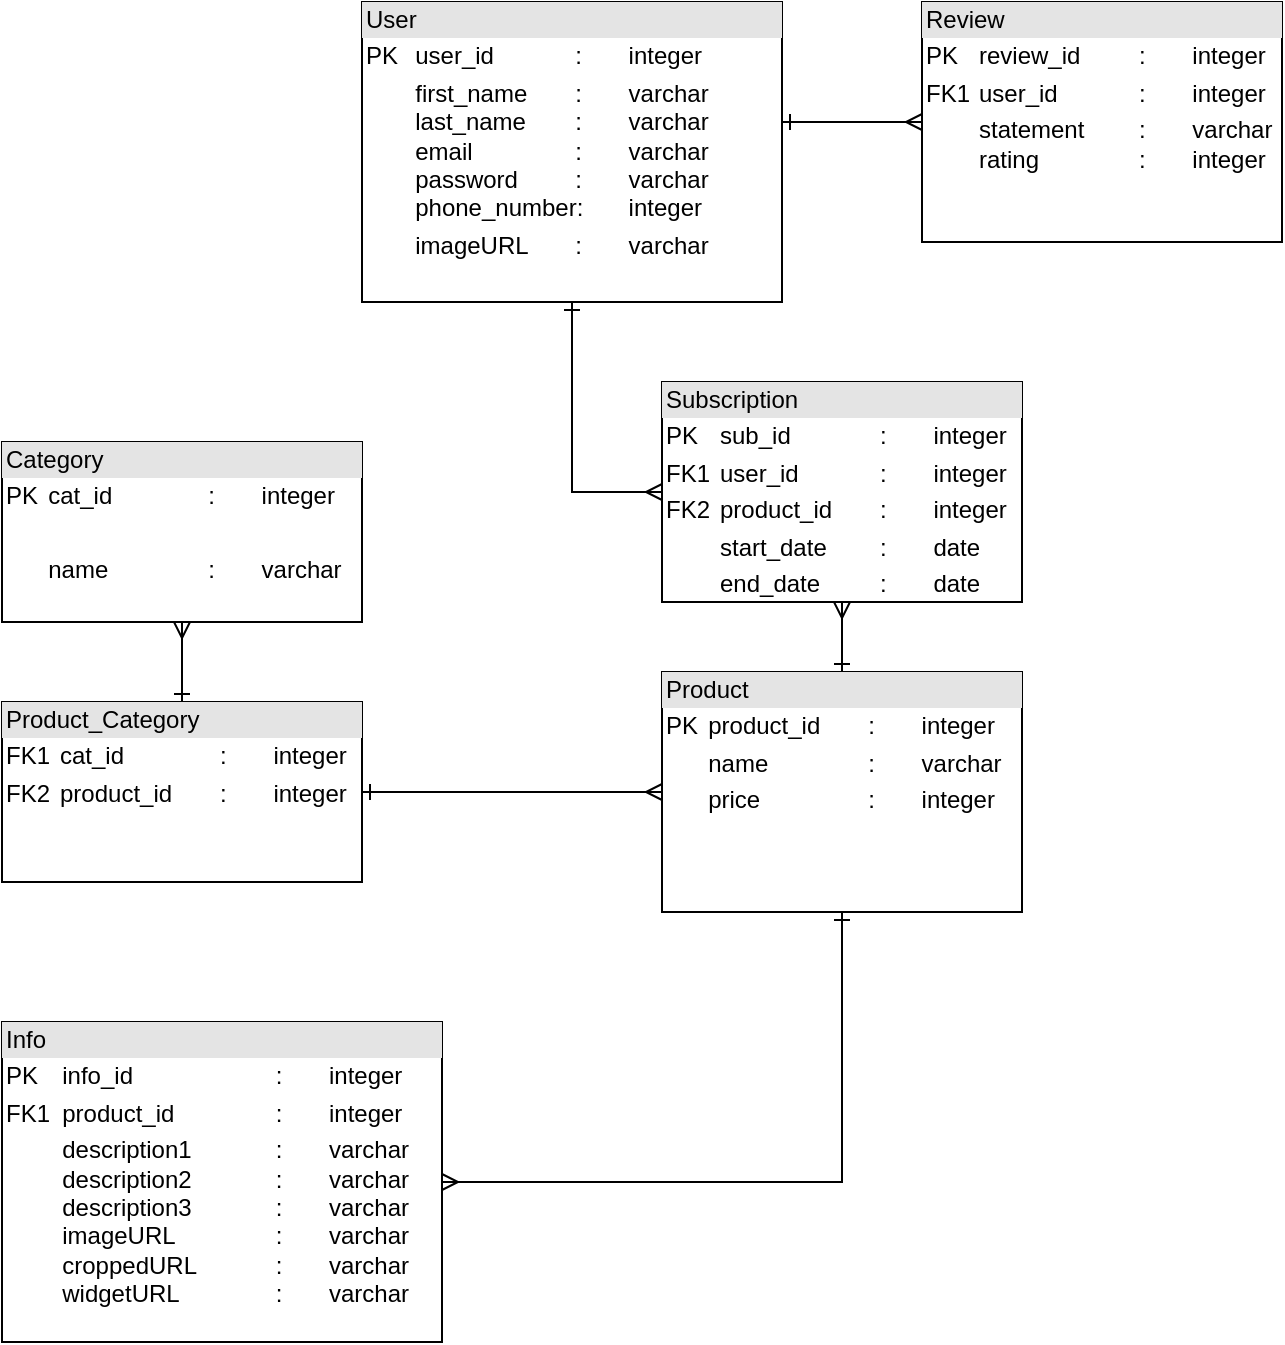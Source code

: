 <mxfile version="20.8.22" type="device"><diagram id="nXvnaSd7XdbigNVleAKu" name="Page-1"><mxGraphModel dx="1040" dy="555" grid="1" gridSize="10" guides="1" tooltips="1" connect="1" arrows="1" fold="1" page="1" pageScale="1" pageWidth="850" pageHeight="1100" math="0" shadow="0"><root><mxCell id="0"/><mxCell id="1" parent="0"/><mxCell id="zMmq3V4X-wNOmhi4dD8D-5" style="edgeStyle=orthogonalEdgeStyle;rounded=0;orthogonalLoop=1;jettySize=auto;html=1;startArrow=ERmany;startFill=0;endArrow=ERone;endFill=0;" edge="1" parent="1" source="qwPmrmvY4KqZGDMItFiA-1" target="B7URjLKWIg5Ba-VMzSJf-4"><mxGeometry relative="1" as="geometry"/></mxCell><mxCell id="qwPmrmvY4KqZGDMItFiA-1" value="&lt;div style=&quot;box-sizing:border-box;width:100%;background:#e4e4e4;padding:2px;&quot;&gt;Product&lt;/div&gt;&lt;table style=&quot;width:100%;font-size:1em;&quot; cellpadding=&quot;2&quot; cellspacing=&quot;0&quot;&gt;&lt;tbody&gt;&lt;tr&gt;&lt;td&gt;PK&lt;/td&gt;&lt;td&gt;product_id&lt;span style=&quot;white-space: pre;&quot;&gt;&#9;&lt;/span&gt;:&lt;span style=&quot;white-space: pre;&quot;&gt;&#9;&lt;/span&gt;integer&lt;/td&gt;&lt;/tr&gt;&lt;tr&gt;&lt;td&gt;&lt;br&gt;&lt;/td&gt;&lt;td&gt;name&lt;span style=&quot;white-space: pre;&quot;&gt;&#9;&lt;/span&gt;&lt;span style=&quot;white-space: pre;&quot;&gt;&#9;&lt;/span&gt;:&lt;span style=&quot;white-space: pre;&quot;&gt;&#9;&lt;/span&gt;varchar&lt;br&gt;&lt;/td&gt;&lt;/tr&gt;&lt;tr&gt;&lt;td&gt;&lt;/td&gt;&lt;td&gt;price&lt;span style=&quot;white-space: pre;&quot;&gt;&#9;&lt;/span&gt;&lt;span style=&quot;white-space: pre;&quot;&gt;&#9;&lt;/span&gt;:&lt;span style=&quot;white-space: pre;&quot;&gt;&#9;&lt;/span&gt;integer&lt;br&gt;&lt;br&gt;&lt;br&gt;&lt;/td&gt;&lt;/tr&gt;&lt;/tbody&gt;&lt;/table&gt;" style="verticalAlign=top;align=left;overflow=fill;html=1;" parent="1" vertex="1"><mxGeometry x="470" y="595" width="180" height="120" as="geometry"/></mxCell><mxCell id="zMmq3V4X-wNOmhi4dD8D-2" style="edgeStyle=orthogonalEdgeStyle;rounded=0;orthogonalLoop=1;jettySize=auto;html=1;startArrow=ERmany;startFill=0;endArrow=ERone;endFill=0;" edge="1" parent="1" source="qwPmrmvY4KqZGDMItFiA-3" target="qwPmrmvY4KqZGDMItFiA-1"><mxGeometry relative="1" as="geometry"/></mxCell><mxCell id="qwPmrmvY4KqZGDMItFiA-3" value="&lt;div style=&quot;box-sizing:border-box;width:100%;background:#e4e4e4;padding:2px;&quot;&gt;Info&lt;/div&gt;&lt;table style=&quot;width:100%;font-size:1em;&quot; cellpadding=&quot;2&quot; cellspacing=&quot;0&quot;&gt;&lt;tbody&gt;&lt;tr&gt;&lt;td&gt;PK&lt;br&gt;&lt;/td&gt;&lt;td&gt;info_id&lt;span style=&quot;white-space: pre;&quot;&gt;&#9;&lt;/span&gt;&lt;span style=&quot;white-space: pre;&quot;&gt;&#9;&lt;/span&gt;&lt;span style=&quot;white-space: pre;&quot;&gt;&#9;&lt;/span&gt;:&lt;span style=&quot;white-space: pre;&quot;&gt;&#9;&lt;/span&gt;integer&lt;br&gt;&lt;/td&gt;&lt;/tr&gt;&lt;tr&gt;&lt;td&gt;FK1&lt;/td&gt;&lt;td&gt;product_id&lt;span style=&quot;white-space: pre;&quot;&gt;&#9;&lt;/span&gt;&lt;span style=&quot;white-space: pre;&quot;&gt;&#9;&lt;/span&gt;:&lt;span style=&quot;white-space: pre;&quot;&gt;&#9;&lt;/span&gt;integer&lt;/td&gt;&lt;/tr&gt;&lt;tr&gt;&lt;td&gt;&lt;/td&gt;&lt;td&gt;description1&lt;span style=&quot;white-space: pre;&quot;&gt;&#9;&lt;/span&gt;&lt;span style=&quot;white-space: pre;&quot;&gt;&#9;&lt;/span&gt;:&lt;span style=&quot;white-space: pre;&quot;&gt;&#9;&lt;/span&gt;varchar&lt;br&gt;description2&lt;span style=&quot;white-space: pre;&quot;&gt;&#9;&lt;/span&gt;&lt;span style=&quot;white-space: pre;&quot;&gt;&#9;&lt;/span&gt;:&lt;span style=&quot;white-space: pre;&quot;&gt;&#9;&lt;/span&gt;varchar&lt;br&gt;description3&lt;span style=&quot;white-space: pre;&quot;&gt;&#9;&lt;/span&gt;&lt;span style=&quot;white-space: pre;&quot;&gt;&#9;&lt;/span&gt;:&lt;span style=&quot;white-space: pre;&quot;&gt;&#9;&lt;/span&gt;varchar&lt;br&gt;imageURL&lt;span style=&quot;white-space: pre;&quot;&gt;&#9;&lt;/span&gt;&lt;span style=&quot;white-space: pre;&quot;&gt;&#9;&lt;/span&gt;:&lt;span style=&quot;white-space: pre;&quot;&gt;&#9;&lt;/span&gt;varchar&lt;br&gt;croppedURL&lt;span style=&quot;white-space: pre;&quot;&gt;&#9;&lt;span style=&quot;white-space: pre;&quot;&gt;&#9;&lt;/span&gt;&lt;/span&gt;:&lt;span style=&quot;white-space: pre;&quot;&gt;&#9;&lt;/span&gt;varchar&lt;br&gt;widgetURL&lt;span style=&quot;white-space: pre;&quot;&gt;&#9;&lt;/span&gt;&lt;span style=&quot;white-space: pre;&quot;&gt;&#9;&lt;/span&gt;:&lt;span style=&quot;white-space: pre;&quot;&gt;&#9;&lt;/span&gt;varchar&lt;br&gt;&lt;/td&gt;&lt;/tr&gt;&lt;/tbody&gt;&lt;/table&gt;" style="verticalAlign=top;align=left;overflow=fill;html=1;container=0;" parent="1" vertex="1"><mxGeometry x="140" y="770" width="220" height="160" as="geometry"/></mxCell><mxCell id="zMmq3V4X-wNOmhi4dD8D-3" style="edgeStyle=orthogonalEdgeStyle;rounded=0;orthogonalLoop=1;jettySize=auto;html=1;startArrow=ERmany;startFill=0;endArrow=ERone;endFill=0;" edge="1" parent="1" source="qwPmrmvY4KqZGDMItFiA-4" target="B7URjLKWIg5Ba-VMzSJf-4"><mxGeometry relative="1" as="geometry"/></mxCell><mxCell id="qwPmrmvY4KqZGDMItFiA-4" value="&lt;div style=&quot;box-sizing:border-box;width:100%;background:#e4e4e4;padding:2px;&quot;&gt;Category&lt;/div&gt;&lt;table style=&quot;width:100%;font-size:1em;&quot; cellpadding=&quot;2&quot; cellspacing=&quot;0&quot;&gt;&lt;tbody&gt;&lt;tr&gt;&lt;td&gt;PK&lt;/td&gt;&lt;td&gt;cat_id&lt;span style=&quot;white-space: pre;&quot;&gt;&#9;&lt;/span&gt;&lt;span style=&quot;white-space: pre;&quot;&gt;&#9;&lt;/span&gt;:&lt;span style=&quot;white-space: pre;&quot;&gt;&#9;&lt;/span&gt;integer&lt;/td&gt;&lt;/tr&gt;&lt;tr&gt;&lt;td&gt;&lt;br&gt;&lt;/td&gt;&lt;td&gt;&lt;br&gt;&lt;/td&gt;&lt;/tr&gt;&lt;tr&gt;&lt;td&gt;&lt;br&gt;&lt;/td&gt;&lt;td&gt;name&lt;span style=&quot;white-space: pre;&quot;&gt;&#9;&lt;/span&gt;&lt;span style=&quot;white-space: pre;&quot;&gt;&#9;&lt;/span&gt;:&lt;span style=&quot;white-space: pre;&quot;&gt;&#9;&lt;/span&gt;varchar&lt;/td&gt;&lt;/tr&gt;&lt;/tbody&gt;&lt;/table&gt;" style="verticalAlign=top;align=left;overflow=fill;html=1;" parent="1" vertex="1"><mxGeometry x="140" y="480" width="180" height="90" as="geometry"/></mxCell><mxCell id="zMmq3V4X-wNOmhi4dD8D-9" style="edgeStyle=orthogonalEdgeStyle;rounded=0;orthogonalLoop=1;jettySize=auto;html=1;entryX=1;entryY=0.4;entryDx=0;entryDy=0;entryPerimeter=0;startArrow=ERmany;startFill=0;endArrow=ERone;endFill=0;" edge="1" parent="1" source="B7URjLKWIg5Ba-VMzSJf-3" target="B7URjLKWIg5Ba-VMzSJf-7"><mxGeometry relative="1" as="geometry"/></mxCell><mxCell id="B7URjLKWIg5Ba-VMzSJf-3" value="&lt;div style=&quot;box-sizing:border-box;width:100%;background:#e4e4e4;padding:2px;&quot;&gt;Review&lt;/div&gt;&lt;table style=&quot;width:100%;font-size:1em;&quot; cellpadding=&quot;2&quot; cellspacing=&quot;0&quot;&gt;&lt;tbody&gt;&lt;tr&gt;&lt;td&gt;PK&lt;/td&gt;&lt;td&gt;review_id&amp;nbsp;&lt;span style=&quot;white-space: pre;&quot;&gt;&#9;&lt;/span&gt;:&lt;span style=&quot;white-space: pre;&quot;&gt;&#9;&lt;/span&gt;integer&lt;/td&gt;&lt;/tr&gt;&lt;tr&gt;&lt;td&gt;FK1&lt;/td&gt;&lt;td&gt;user_id&lt;span style=&quot;white-space: pre;&quot;&gt;&#9;&lt;/span&gt;&lt;span style=&quot;white-space: pre;&quot;&gt;&#9;&lt;/span&gt;:&lt;span style=&quot;white-space: pre;&quot;&gt;&#9;&lt;/span&gt;integer&lt;br&gt;&lt;/td&gt;&lt;/tr&gt;&lt;tr&gt;&lt;td&gt;&lt;/td&gt;&lt;td&gt;statement&lt;span style=&quot;white-space: pre;&quot;&gt;&#9;&lt;/span&gt;:&lt;span style=&quot;white-space: pre;&quot;&gt;&#9;&lt;/span&gt;varchar&lt;br&gt;rating&lt;span style=&quot;white-space: pre;&quot;&gt;&#9;&lt;/span&gt;&lt;span style=&quot;white-space: pre;&quot;&gt;&#9;&lt;/span&gt;:&lt;span style=&quot;white-space: pre;&quot;&gt;&#9;&lt;/span&gt;integer&lt;br&gt;&lt;br&gt;&lt;br&gt;&lt;br&gt;&lt;/td&gt;&lt;/tr&gt;&lt;/tbody&gt;&lt;/table&gt;" style="verticalAlign=top;align=left;overflow=fill;html=1;" parent="1" vertex="1"><mxGeometry x="600" y="260" width="180" height="120" as="geometry"/></mxCell><mxCell id="B7URjLKWIg5Ba-VMzSJf-4" value="&lt;div style=&quot;box-sizing:border-box;width:100%;background:#e4e4e4;padding:2px;&quot;&gt;Product_Category&lt;/div&gt;&lt;table style=&quot;width:100%;font-size:1em;&quot; cellpadding=&quot;2&quot; cellspacing=&quot;0&quot;&gt;&lt;tbody&gt;&lt;tr&gt;&lt;td&gt;FK1&lt;/td&gt;&lt;td&gt;cat_id&lt;span style=&quot;white-space: pre;&quot;&gt;&#9;&lt;/span&gt;&lt;span style=&quot;white-space: pre;&quot;&gt;&#9;&lt;/span&gt;:&lt;span style=&quot;white-space: pre;&quot;&gt;&#9;&lt;/span&gt;integer&lt;/td&gt;&lt;/tr&gt;&lt;tr&gt;&lt;td&gt;FK2&lt;/td&gt;&lt;td&gt;product_id&lt;span style=&quot;white-space: pre;&quot;&gt;&#9;&lt;/span&gt;:&lt;span style=&quot;white-space: pre;&quot;&gt;&#9;&lt;/span&gt;integer&lt;/td&gt;&lt;/tr&gt;&lt;tr&gt;&lt;td&gt;&lt;br&gt;&lt;/td&gt;&lt;td&gt;&lt;br&gt;&lt;/td&gt;&lt;/tr&gt;&lt;/tbody&gt;&lt;/table&gt;" style="verticalAlign=top;align=left;overflow=fill;html=1;" parent="1" vertex="1"><mxGeometry x="140" y="610" width="180" height="90" as="geometry"/></mxCell><mxCell id="B7URjLKWIg5Ba-VMzSJf-7" value="&lt;div style=&quot;box-sizing:border-box;width:100%;background:#e4e4e4;padding:2px;&quot;&gt;User&lt;/div&gt;&lt;table style=&quot;width:100%;font-size:1em;&quot; cellpadding=&quot;2&quot; cellspacing=&quot;0&quot;&gt;&lt;tbody&gt;&lt;tr&gt;&lt;td&gt;PK&lt;/td&gt;&lt;td&gt;user_id&lt;span style=&quot;white-space: pre;&quot;&gt;&#9;&lt;/span&gt;&lt;span style=&quot;white-space: pre;&quot;&gt;&#9;&lt;/span&gt;:&lt;span style=&quot;white-space: pre;&quot;&gt;&#9;&lt;/span&gt;integer&lt;br&gt;&lt;/td&gt;&lt;/tr&gt;&lt;tr&gt;&lt;td&gt;&lt;br&gt;&lt;/td&gt;&lt;td&gt;first_name&lt;span style=&quot;white-space: pre;&quot;&gt;&#9;&lt;/span&gt;:&lt;span style=&quot;&quot;&gt;&#9;&lt;span style=&quot;white-space: pre;&quot;&gt;&#9;&lt;/span&gt;&lt;/span&gt;varchar&lt;br&gt;last_name&lt;span style=&quot;&quot;&gt;&#9;&lt;span style=&quot;white-space: pre;&quot;&gt;&#9;&lt;/span&gt;&lt;/span&gt;:&lt;span style=&quot;white-space: pre;&quot;&gt;&#9;&lt;/span&gt;varchar&lt;br&gt;email&lt;span style=&quot;&quot;&gt;&#9;&lt;span style=&quot;white-space: pre;&quot;&gt;&#9;&lt;/span&gt;&lt;span style=&quot;white-space: pre;&quot;&gt;&#9;&lt;/span&gt;&lt;/span&gt;:&lt;span style=&quot;&quot;&gt;&#9;&lt;span style=&quot;white-space: pre;&quot;&gt;&#9;&lt;/span&gt;&lt;/span&gt;varchar&lt;br&gt;password&lt;span style=&quot;&quot;&gt;&#9;&lt;span style=&quot;white-space: pre;&quot;&gt;&#9;&lt;/span&gt;&lt;/span&gt;:&lt;span style=&quot;white-space: pre;&quot;&gt;&#9;&lt;/span&gt;varchar&lt;br&gt;phone_number:&lt;span style=&quot;white-space: pre;&quot;&gt;&#9;&lt;/span&gt;integer&lt;br&gt;&lt;/td&gt;&lt;/tr&gt;&lt;tr&gt;&lt;td&gt;&lt;/td&gt;&lt;td&gt;imageURL&lt;span style=&quot;white-space: pre;&quot;&gt;&#9;&lt;/span&gt;:&lt;span style=&quot;white-space: pre;&quot;&gt;&#9;&lt;/span&gt;varchar&lt;br&gt;&lt;br&gt;&lt;/td&gt;&lt;/tr&gt;&lt;/tbody&gt;&lt;/table&gt;" style="verticalAlign=top;align=left;overflow=fill;html=1;" parent="1" vertex="1"><mxGeometry x="320" y="260" width="210" height="150" as="geometry"/></mxCell><mxCell id="zMmq3V4X-wNOmhi4dD8D-7" style="edgeStyle=orthogonalEdgeStyle;rounded=0;orthogonalLoop=1;jettySize=auto;html=1;startArrow=ERmany;startFill=0;endArrow=ERone;endFill=0;" edge="1" parent="1" source="zMmq3V4X-wNOmhi4dD8D-1" target="qwPmrmvY4KqZGDMItFiA-1"><mxGeometry relative="1" as="geometry"/></mxCell><mxCell id="zMmq3V4X-wNOmhi4dD8D-8" style="edgeStyle=orthogonalEdgeStyle;rounded=0;orthogonalLoop=1;jettySize=auto;html=1;entryX=0.5;entryY=1;entryDx=0;entryDy=0;startArrow=ERmany;startFill=0;endArrow=ERone;endFill=0;" edge="1" parent="1" source="zMmq3V4X-wNOmhi4dD8D-1" target="B7URjLKWIg5Ba-VMzSJf-7"><mxGeometry relative="1" as="geometry"><Array as="points"><mxPoint x="425" y="505"/></Array></mxGeometry></mxCell><mxCell id="zMmq3V4X-wNOmhi4dD8D-1" value="&lt;div style=&quot;box-sizing:border-box;width:100%;background:#e4e4e4;padding:2px;&quot;&gt;Subscription&lt;/div&gt;&lt;table style=&quot;width:100%;font-size:1em;&quot; cellpadding=&quot;2&quot; cellspacing=&quot;0&quot;&gt;&lt;tbody&gt;&lt;tr&gt;&lt;td&gt;PK&lt;/td&gt;&lt;td&gt;sub_id&lt;span style=&quot;white-space: pre;&quot;&gt;&#9;&lt;/span&gt;&lt;span style=&quot;white-space: pre;&quot;&gt;&#9;&lt;/span&gt;:&lt;span style=&quot;white-space: pre;&quot;&gt;&#9;&lt;/span&gt;integer&lt;/td&gt;&lt;/tr&gt;&lt;tr&gt;&lt;td&gt;FK1&lt;/td&gt;&lt;td&gt;user_id&lt;span style=&quot;white-space: pre;&quot;&gt;&#9;&lt;/span&gt;&lt;span style=&quot;white-space: pre;&quot;&gt;&#9;&lt;/span&gt;:&lt;span style=&quot;white-space: pre;&quot;&gt;&#9;&lt;/span&gt;integer&lt;/td&gt;&lt;/tr&gt;&lt;tr&gt;&lt;td&gt;FK2&lt;/td&gt;&lt;td&gt;product_id&lt;span style=&quot;white-space: pre;&quot;&gt;&#9;&lt;/span&gt;:&lt;span style=&quot;white-space: pre;&quot;&gt;&#9;&lt;/span&gt;integer&lt;/td&gt;&lt;/tr&gt;&lt;tr&gt;&lt;td&gt;&lt;br&gt;&lt;/td&gt;&lt;td&gt;start_date&lt;span style=&quot;white-space: pre;&quot;&gt;&#9;&lt;/span&gt;:&lt;span style=&quot;white-space: pre;&quot;&gt;&#9;&lt;/span&gt;date&lt;br&gt;&lt;/td&gt;&lt;/tr&gt;&lt;tr&gt;&lt;td&gt;&lt;br&gt;&lt;/td&gt;&lt;td&gt;end_date&lt;span style=&quot;white-space: pre;&quot;&gt;&#9;&lt;/span&gt;&lt;span style=&quot;white-space: pre;&quot;&gt;&#9;&lt;/span&gt;:&lt;span style=&quot;white-space: pre;&quot;&gt;&#9;&lt;/span&gt;date&lt;/td&gt;&lt;/tr&gt;&lt;/tbody&gt;&lt;/table&gt;" style="verticalAlign=top;align=left;overflow=fill;html=1;" vertex="1" parent="1"><mxGeometry x="470" y="450" width="180" height="110" as="geometry"/></mxCell></root></mxGraphModel></diagram></mxfile>